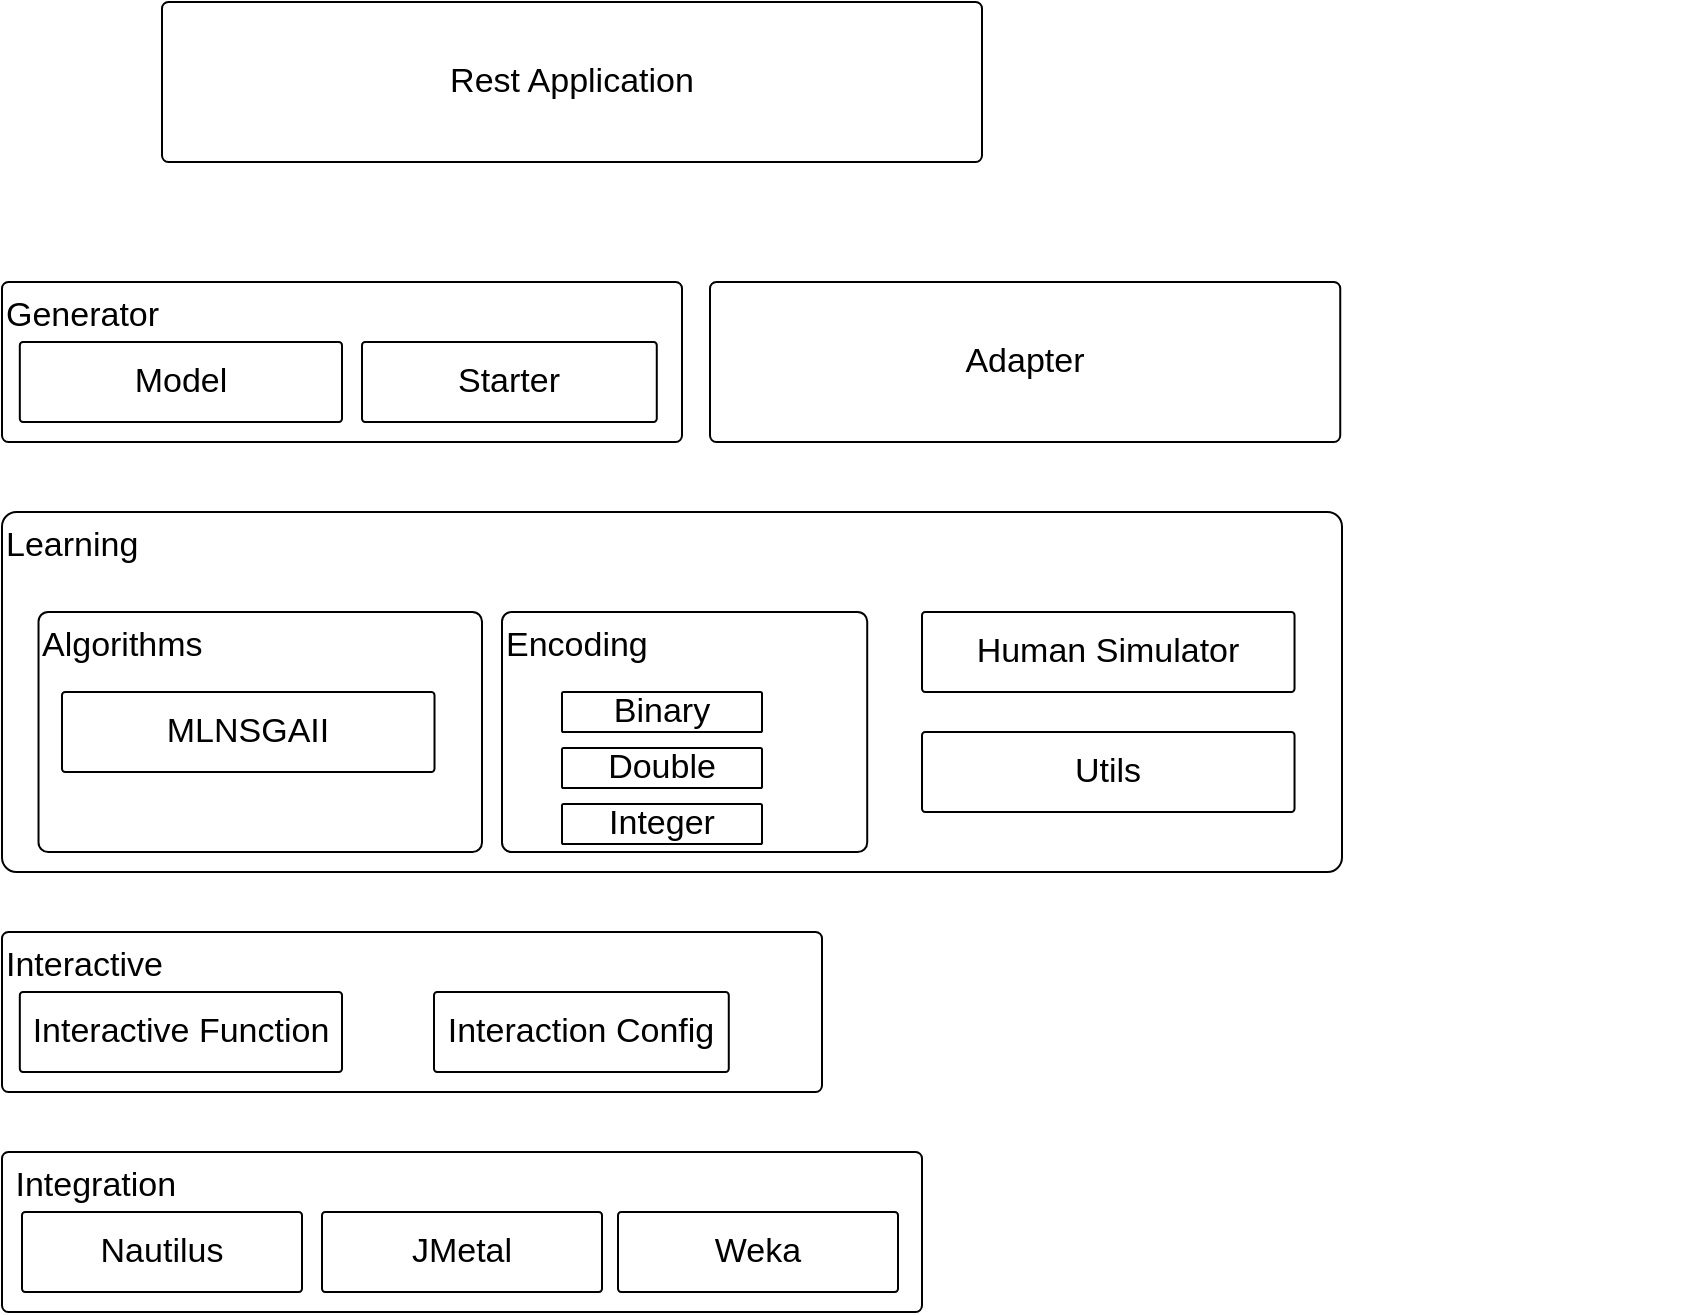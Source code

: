 <mxfile version="24.7.7">
  <diagram name="Page-1" id="3fIQNJAVzy5GbbGU44bo">
    <mxGraphModel dx="1244" dy="716" grid="1" gridSize="10" guides="1" tooltips="1" connect="1" arrows="1" fold="1" page="1" pageScale="1" pageWidth="827" pageHeight="1169" math="0" shadow="0">
      <root>
        <mxCell id="0" />
        <mxCell id="1" parent="0" />
        <mxCell id="SAuky-agSvdibuI8VWrR-8" value="" style="group" vertex="1" connectable="0" parent="1">
          <mxGeometry x="40" y="905" width="460" height="80" as="geometry" />
        </mxCell>
        <mxCell id="SAuky-agSvdibuI8VWrR-1" value="&lt;div style=&quot;padding-top: 0px; font-size: 17px;&quot;&gt;&lt;span style=&quot;background-color: initial;&quot;&gt;&amp;nbsp;&lt;/span&gt;&lt;span style=&quot;background-color: initial;&quot;&gt;Integration&lt;/span&gt;&lt;br&gt;&lt;/div&gt;" style="rounded=1;whiteSpace=wrap;html=1;align=left;verticalAlign=top;arcSize=4;fontSize=17;" vertex="1" parent="SAuky-agSvdibuI8VWrR-8">
          <mxGeometry width="460" height="80" as="geometry" />
        </mxCell>
        <mxCell id="SAuky-agSvdibuI8VWrR-5" value="&lt;div style=&quot;padding-top: 0px; font-size: 17px;&quot;&gt;Nautilus&lt;/div&gt;" style="rounded=1;whiteSpace=wrap;html=1;align=center;verticalAlign=middle;arcSize=4;fontSize=17;" vertex="1" parent="SAuky-agSvdibuI8VWrR-8">
          <mxGeometry x="10" y="30" width="140" height="40" as="geometry" />
        </mxCell>
        <mxCell id="SAuky-agSvdibuI8VWrR-6" value="&lt;div style=&quot;padding-top: 0px; font-size: 17px;&quot;&gt;JMetal&lt;/div&gt;" style="rounded=1;whiteSpace=wrap;html=1;align=center;verticalAlign=middle;arcSize=4;fontSize=17;" vertex="1" parent="SAuky-agSvdibuI8VWrR-8">
          <mxGeometry x="160" y="30" width="140" height="40" as="geometry" />
        </mxCell>
        <mxCell id="SAuky-agSvdibuI8VWrR-7" value="&lt;div style=&quot;padding-top: 0px; font-size: 17px;&quot;&gt;Weka&lt;/div&gt;" style="rounded=1;whiteSpace=wrap;html=1;align=center;verticalAlign=middle;arcSize=4;fontSize=17;" vertex="1" parent="SAuky-agSvdibuI8VWrR-8">
          <mxGeometry x="308" y="30" width="140" height="40" as="geometry" />
        </mxCell>
        <mxCell id="SAuky-agSvdibuI8VWrR-14" value="" style="group" vertex="1" connectable="0" parent="1">
          <mxGeometry x="40" y="795" width="410" height="80" as="geometry" />
        </mxCell>
        <mxCell id="SAuky-agSvdibuI8VWrR-15" value="&lt;div style=&quot;padding-top: 0px; font-size: 17px;&quot;&gt;Interactive&lt;/div&gt;" style="rounded=1;whiteSpace=wrap;html=1;align=left;verticalAlign=top;arcSize=4;fontSize=17;" vertex="1" parent="SAuky-agSvdibuI8VWrR-14">
          <mxGeometry width="410" height="80" as="geometry" />
        </mxCell>
        <mxCell id="SAuky-agSvdibuI8VWrR-16" value="&lt;div style=&quot;padding-top: 0px; font-size: 17px;&quot;&gt;Interactive Function&lt;/div&gt;" style="rounded=1;whiteSpace=wrap;html=1;align=center;verticalAlign=middle;arcSize=4;fontSize=17;" vertex="1" parent="SAuky-agSvdibuI8VWrR-14">
          <mxGeometry x="8.91" y="30" width="161.09" height="40" as="geometry" />
        </mxCell>
        <mxCell id="SAuky-agSvdibuI8VWrR-17" value="&lt;div style=&quot;padding-top: 0px; font-size: 17px;&quot;&gt;Interaction Config&lt;/div&gt;" style="rounded=1;whiteSpace=wrap;html=1;align=center;verticalAlign=middle;arcSize=4;fontSize=17;" vertex="1" parent="SAuky-agSvdibuI8VWrR-14">
          <mxGeometry x="216" y="30" width="147.39" height="40" as="geometry" />
        </mxCell>
        <mxCell id="SAuky-agSvdibuI8VWrR-32" value="" style="group" vertex="1" connectable="0" parent="1">
          <mxGeometry x="40" y="585" width="840" height="180" as="geometry" />
        </mxCell>
        <mxCell id="SAuky-agSvdibuI8VWrR-10" value="&lt;div style=&quot;padding-top: 0px; font-size: 17px;&quot;&gt;Learning&lt;/div&gt;" style="rounded=1;whiteSpace=wrap;html=1;align=left;verticalAlign=top;arcSize=4;fontSize=17;" vertex="1" parent="SAuky-agSvdibuI8VWrR-32">
          <mxGeometry width="670" height="180" as="geometry" />
        </mxCell>
        <mxCell id="SAuky-agSvdibuI8VWrR-11" value="&lt;div style=&quot;padding-top: 0px; font-size: 17px;&quot;&gt;Algorithms&lt;/div&gt;" style="rounded=1;whiteSpace=wrap;html=1;align=left;verticalAlign=top;arcSize=4;fontSize=17;" vertex="1" parent="SAuky-agSvdibuI8VWrR-32">
          <mxGeometry x="18.26" y="50" width="221.74" height="120" as="geometry" />
        </mxCell>
        <mxCell id="SAuky-agSvdibuI8VWrR-24" value="&lt;div style=&quot;padding-top: 0px; font-size: 17px;&quot;&gt;Human Simulator&lt;/div&gt;" style="rounded=1;whiteSpace=wrap;html=1;align=center;verticalAlign=middle;arcSize=4;fontSize=17;" vertex="1" parent="SAuky-agSvdibuI8VWrR-32">
          <mxGeometry x="460.004" y="50" width="186.261" height="40" as="geometry" />
        </mxCell>
        <mxCell id="SAuky-agSvdibuI8VWrR-25" value="&lt;div style=&quot;padding-top: 0px; font-size: 17px;&quot;&gt;Utils&lt;/div&gt;" style="rounded=1;whiteSpace=wrap;html=1;align=center;verticalAlign=middle;arcSize=4;fontSize=17;" vertex="1" parent="SAuky-agSvdibuI8VWrR-32">
          <mxGeometry x="460.006" y="110" width="186.261" height="40" as="geometry" />
        </mxCell>
        <mxCell id="SAuky-agSvdibuI8VWrR-27" value="&lt;div style=&quot;padding-top: 0px; font-size: 17px;&quot;&gt;MLNSGAII&lt;/div&gt;" style="rounded=1;whiteSpace=wrap;html=1;align=center;verticalAlign=middle;arcSize=4;fontSize=17;" vertex="1" parent="SAuky-agSvdibuI8VWrR-32">
          <mxGeometry x="29.996" y="90" width="186.261" height="40" as="geometry" />
        </mxCell>
        <mxCell id="SAuky-agSvdibuI8VWrR-31" value="" style="group" vertex="1" connectable="0" parent="SAuky-agSvdibuI8VWrR-32">
          <mxGeometry x="250" y="50" width="182.61" height="120" as="geometry" />
        </mxCell>
        <mxCell id="SAuky-agSvdibuI8VWrR-12" value="&lt;div style=&quot;padding-top: 0px; font-size: 17px;&quot;&gt;Encoding&lt;/div&gt;" style="rounded=1;whiteSpace=wrap;html=1;align=left;verticalAlign=top;arcSize=4;fontSize=17;" vertex="1" parent="SAuky-agSvdibuI8VWrR-31">
          <mxGeometry width="182.61" height="120" as="geometry" />
        </mxCell>
        <mxCell id="SAuky-agSvdibuI8VWrR-28" value="&lt;div style=&quot;padding-top: 0px; font-size: 17px;&quot;&gt;Binary&lt;/div&gt;" style="rounded=1;whiteSpace=wrap;html=1;align=center;verticalAlign=middle;arcSize=4;fontSize=17;" vertex="1" parent="SAuky-agSvdibuI8VWrR-31">
          <mxGeometry x="30" y="40" width="100" height="20" as="geometry" />
        </mxCell>
        <mxCell id="SAuky-agSvdibuI8VWrR-29" value="&lt;div style=&quot;padding-top: 0px; font-size: 17px;&quot;&gt;Double&lt;/div&gt;" style="rounded=1;whiteSpace=wrap;html=1;align=center;verticalAlign=middle;arcSize=4;fontSize=17;" vertex="1" parent="SAuky-agSvdibuI8VWrR-31">
          <mxGeometry x="30" y="68" width="100" height="20" as="geometry" />
        </mxCell>
        <mxCell id="SAuky-agSvdibuI8VWrR-30" value="&lt;div style=&quot;padding-top: 0px; font-size: 17px;&quot;&gt;Integer&lt;/div&gt;" style="rounded=1;whiteSpace=wrap;html=1;align=center;verticalAlign=middle;arcSize=4;fontSize=17;" vertex="1" parent="SAuky-agSvdibuI8VWrR-31">
          <mxGeometry x="30" y="96" width="100" height="20" as="geometry" />
        </mxCell>
        <mxCell id="SAuky-agSvdibuI8VWrR-33" value="" style="group" vertex="1" connectable="0" parent="1">
          <mxGeometry x="40" y="470" width="410" height="80" as="geometry" />
        </mxCell>
        <mxCell id="SAuky-agSvdibuI8VWrR-34" value="&lt;div style=&quot;padding-top: 0px; font-size: 17px;&quot;&gt;Generator&lt;/div&gt;" style="rounded=1;whiteSpace=wrap;html=1;align=left;verticalAlign=top;arcSize=4;fontSize=17;" vertex="1" parent="SAuky-agSvdibuI8VWrR-33">
          <mxGeometry width="340" height="80" as="geometry" />
        </mxCell>
        <mxCell id="SAuky-agSvdibuI8VWrR-35" value="&lt;div style=&quot;padding-top: 0px; font-size: 17px;&quot;&gt;Model&lt;/div&gt;" style="rounded=1;whiteSpace=wrap;html=1;align=center;verticalAlign=middle;arcSize=4;fontSize=17;" vertex="1" parent="SAuky-agSvdibuI8VWrR-33">
          <mxGeometry x="8.91" y="30" width="161.09" height="40" as="geometry" />
        </mxCell>
        <mxCell id="SAuky-agSvdibuI8VWrR-36" value="&lt;div style=&quot;padding-top: 0px; font-size: 17px;&quot;&gt;Starter&lt;/div&gt;" style="rounded=1;whiteSpace=wrap;html=1;align=center;verticalAlign=middle;arcSize=4;fontSize=17;" vertex="1" parent="SAuky-agSvdibuI8VWrR-33">
          <mxGeometry x="180" y="30" width="147.39" height="40" as="geometry" />
        </mxCell>
        <mxCell id="SAuky-agSvdibuI8VWrR-37" value="" style="group;align=center;verticalAlign=middle;" vertex="1" connectable="0" parent="1">
          <mxGeometry x="394" y="470" width="380" height="80" as="geometry" />
        </mxCell>
        <mxCell id="SAuky-agSvdibuI8VWrR-38" value="&lt;div style=&quot;padding-top: 0px; font-size: 17px;&quot;&gt;Adapter&lt;/div&gt;" style="rounded=1;whiteSpace=wrap;html=1;align=center;verticalAlign=middle;arcSize=4;fontSize=17;" vertex="1" parent="SAuky-agSvdibuI8VWrR-37">
          <mxGeometry width="315.122" height="80" as="geometry" />
        </mxCell>
        <mxCell id="SAuky-agSvdibuI8VWrR-41" value="" style="group;verticalAlign=middle;" vertex="1" connectable="0" parent="1">
          <mxGeometry x="120" y="330" width="410" height="80" as="geometry" />
        </mxCell>
        <mxCell id="SAuky-agSvdibuI8VWrR-42" value="&lt;div style=&quot;padding-top: 0px; font-size: 17px;&quot;&gt;Rest Application&lt;/div&gt;" style="rounded=1;whiteSpace=wrap;html=1;align=center;verticalAlign=middle;arcSize=4;fontSize=17;" vertex="1" parent="SAuky-agSvdibuI8VWrR-41">
          <mxGeometry width="410" height="80" as="geometry" />
        </mxCell>
      </root>
    </mxGraphModel>
  </diagram>
</mxfile>
